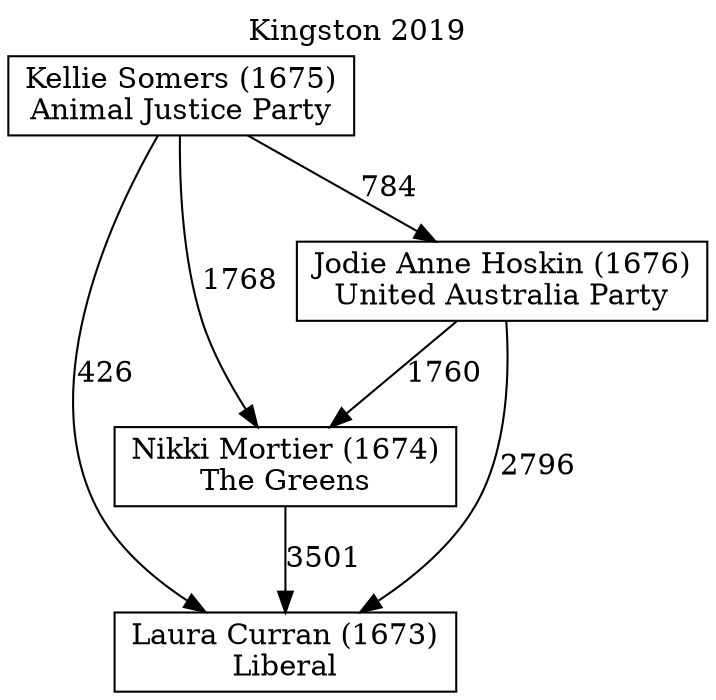 // House preference flow
digraph "Laura Curran (1673)_Kingston_2019" {
	graph [label="Kingston 2019" labelloc=t mclimit=10]
	node [shape=box]
	"Laura Curran (1673)" [label="Laura Curran (1673)
Liberal"]
	"Nikki Mortier (1674)" [label="Nikki Mortier (1674)
The Greens"]
	"Jodie Anne Hoskin (1676)" [label="Jodie Anne Hoskin (1676)
United Australia Party"]
	"Kellie Somers (1675)" [label="Kellie Somers (1675)
Animal Justice Party"]
	"Nikki Mortier (1674)" -> "Laura Curran (1673)" [label=3501]
	"Jodie Anne Hoskin (1676)" -> "Nikki Mortier (1674)" [label=1760]
	"Kellie Somers (1675)" -> "Jodie Anne Hoskin (1676)" [label=784]
	"Jodie Anne Hoskin (1676)" -> "Laura Curran (1673)" [label=2796]
	"Kellie Somers (1675)" -> "Laura Curran (1673)" [label=426]
	"Kellie Somers (1675)" -> "Nikki Mortier (1674)" [label=1768]
}
